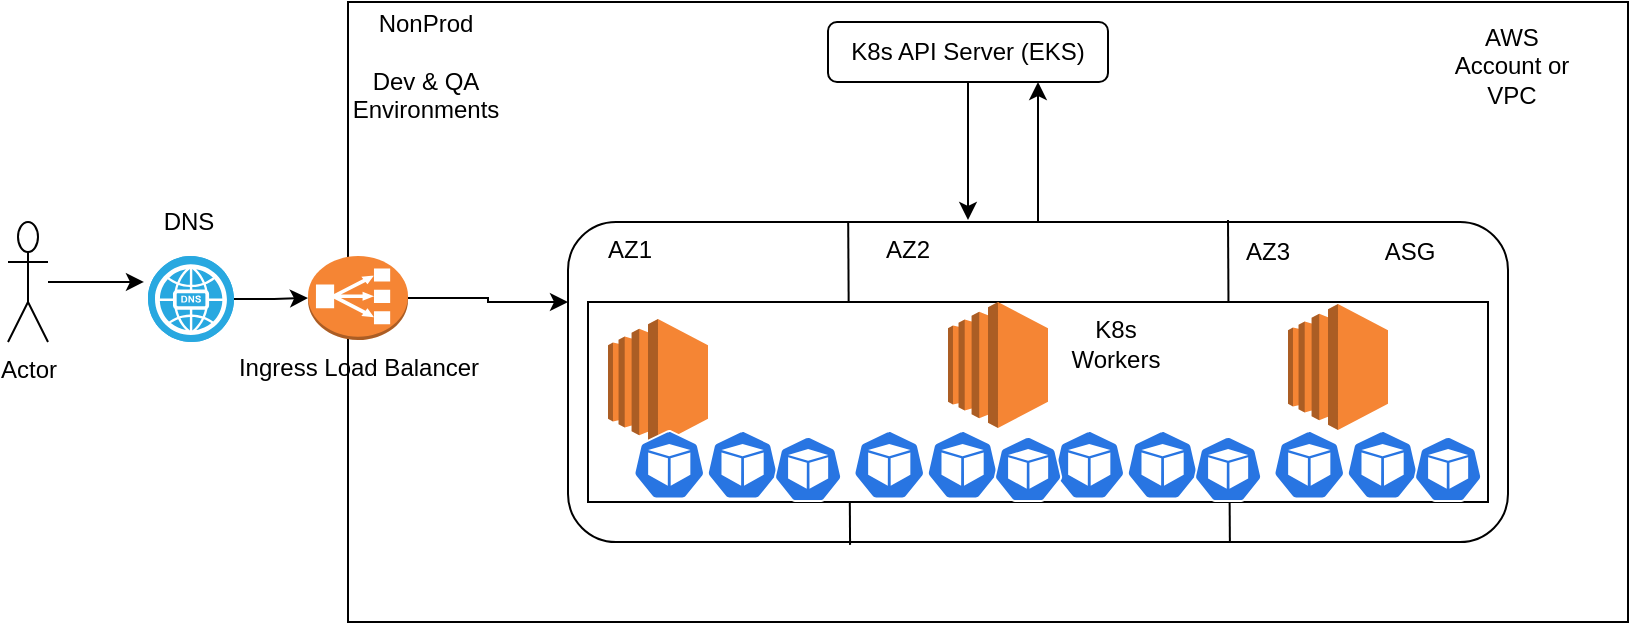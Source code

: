 <mxfile version="17.4.2" type="device"><diagram id="ply_uv6cTJuS1AcXBAx4" name="Page-1"><mxGraphModel dx="1143" dy="652" grid="1" gridSize="10" guides="1" tooltips="1" connect="1" arrows="1" fold="1" page="1" pageScale="1" pageWidth="827" pageHeight="1169" math="0" shadow="0"><root><mxCell id="0"/><mxCell id="1" parent="0"/><mxCell id="VAvdMdZfyU7xohKabj-D-55" value="" style="group" parent="1" vertex="1" connectable="0"><mxGeometry x="9" y="180" width="810" height="310" as="geometry"/></mxCell><mxCell id="VAvdMdZfyU7xohKabj-D-1" value="" style="rounded=0;whiteSpace=wrap;html=1;" parent="VAvdMdZfyU7xohKabj-D-55" vertex="1"><mxGeometry x="170" width="640" height="310" as="geometry"/></mxCell><mxCell id="VAvdMdZfyU7xohKabj-D-2" value="NonProd&lt;br&gt;&lt;br&gt;Dev &amp;amp; QA Environments&lt;br&gt;" style="text;html=1;strokeColor=none;fillColor=none;align=center;verticalAlign=middle;whiteSpace=wrap;rounded=0;" parent="VAvdMdZfyU7xohKabj-D-55" vertex="1"><mxGeometry x="179" y="17" width="60" height="30" as="geometry"/></mxCell><mxCell id="VAvdMdZfyU7xohKabj-D-3" value="Actor" style="shape=umlActor;verticalLabelPosition=bottom;verticalAlign=top;html=1;outlineConnect=0;" parent="VAvdMdZfyU7xohKabj-D-55" vertex="1"><mxGeometry y="110" width="20" height="60" as="geometry"/></mxCell><mxCell id="VAvdMdZfyU7xohKabj-D-4" value="" style="fillColor=#28A8E0;verticalLabelPosition=bottom;sketch=0;html=1;strokeColor=#ffffff;verticalAlign=top;align=center;points=[[0.145,0.145,0],[0.5,0,0],[0.855,0.145,0],[1,0.5,0],[0.855,0.855,0],[0.5,1,0],[0.145,0.855,0],[0,0.5,0]];pointerEvents=1;shape=mxgraph.cisco_safe.compositeIcon;bgIcon=ellipse;resIcon=mxgraph.cisco_safe.capability.dns;" parent="VAvdMdZfyU7xohKabj-D-55" vertex="1"><mxGeometry x="70" y="127" width="43" height="43" as="geometry"/></mxCell><mxCell id="VAvdMdZfyU7xohKabj-D-6" style="edgeStyle=orthogonalEdgeStyle;rounded=0;orthogonalLoop=1;jettySize=auto;html=1;entryX=-0.047;entryY=0.302;entryDx=0;entryDy=0;entryPerimeter=0;" parent="VAvdMdZfyU7xohKabj-D-55" source="VAvdMdZfyU7xohKabj-D-3" target="VAvdMdZfyU7xohKabj-D-4" edge="1"><mxGeometry relative="1" as="geometry"/></mxCell><mxCell id="VAvdMdZfyU7xohKabj-D-5" value="Ingress Load Balancer" style="outlineConnect=0;dashed=0;verticalLabelPosition=bottom;verticalAlign=top;align=center;html=1;shape=mxgraph.aws3.classic_load_balancer;fillColor=#F58534;gradientColor=none;" parent="VAvdMdZfyU7xohKabj-D-55" vertex="1"><mxGeometry x="150" y="127" width="50" height="42" as="geometry"/></mxCell><mxCell id="VAvdMdZfyU7xohKabj-D-7" style="edgeStyle=orthogonalEdgeStyle;rounded=0;orthogonalLoop=1;jettySize=auto;html=1;entryX=0;entryY=0.5;entryDx=0;entryDy=0;entryPerimeter=0;" parent="VAvdMdZfyU7xohKabj-D-55" source="VAvdMdZfyU7xohKabj-D-4" target="VAvdMdZfyU7xohKabj-D-5" edge="1"><mxGeometry relative="1" as="geometry"/></mxCell><mxCell id="VAvdMdZfyU7xohKabj-D-8" value="" style="rounded=1;whiteSpace=wrap;html=1;" parent="VAvdMdZfyU7xohKabj-D-55" vertex="1"><mxGeometry x="280" y="110" width="470" height="160" as="geometry"/></mxCell><mxCell id="VAvdMdZfyU7xohKabj-D-44" style="edgeStyle=orthogonalEdgeStyle;rounded=0;orthogonalLoop=1;jettySize=auto;html=1;entryX=0;entryY=0.25;entryDx=0;entryDy=0;" parent="VAvdMdZfyU7xohKabj-D-55" source="VAvdMdZfyU7xohKabj-D-5" target="VAvdMdZfyU7xohKabj-D-8" edge="1"><mxGeometry relative="1" as="geometry"><Array as="points"><mxPoint x="240" y="148"/><mxPoint x="240" y="150"/></Array></mxGeometry></mxCell><mxCell id="VAvdMdZfyU7xohKabj-D-9" value="K8s API Server (EKS)" style="rounded=1;whiteSpace=wrap;html=1;" parent="VAvdMdZfyU7xohKabj-D-55" vertex="1"><mxGeometry x="410" y="10" width="140" height="30" as="geometry"/></mxCell><mxCell id="VAvdMdZfyU7xohKabj-D-49" style="edgeStyle=orthogonalEdgeStyle;rounded=0;orthogonalLoop=1;jettySize=auto;html=1;entryX=0.75;entryY=1;entryDx=0;entryDy=0;" parent="VAvdMdZfyU7xohKabj-D-55" source="VAvdMdZfyU7xohKabj-D-8" target="VAvdMdZfyU7xohKabj-D-9" edge="1"><mxGeometry relative="1" as="geometry"/></mxCell><mxCell id="VAvdMdZfyU7xohKabj-D-12" value="" style="endArrow=none;html=1;rounded=0;exitX=0.232;exitY=1.009;exitDx=0;exitDy=0;exitPerimeter=0;entryX=0.23;entryY=0.003;entryDx=0;entryDy=0;entryPerimeter=0;" parent="VAvdMdZfyU7xohKabj-D-55" edge="1"><mxGeometry width="50" height="50" relative="1" as="geometry"><mxPoint x="421.04" y="271.44" as="sourcePoint"/><mxPoint x="420.1" y="110.48" as="targetPoint"/></mxGeometry></mxCell><mxCell id="VAvdMdZfyU7xohKabj-D-13" value="" style="endArrow=none;html=1;rounded=0;exitX=0.232;exitY=1.009;exitDx=0;exitDy=0;exitPerimeter=0;entryX=0.23;entryY=0.003;entryDx=0;entryDy=0;entryPerimeter=0;" parent="VAvdMdZfyU7xohKabj-D-55" edge="1"><mxGeometry width="50" height="50" relative="1" as="geometry"><mxPoint x="610.94" y="270.0" as="sourcePoint"/><mxPoint x="610.0" y="109.04" as="targetPoint"/></mxGeometry></mxCell><mxCell id="VAvdMdZfyU7xohKabj-D-14" value="AZ1" style="text;html=1;strokeColor=none;fillColor=none;align=center;verticalAlign=middle;whiteSpace=wrap;rounded=0;" parent="VAvdMdZfyU7xohKabj-D-55" vertex="1"><mxGeometry x="281" y="109" width="60" height="30" as="geometry"/></mxCell><mxCell id="VAvdMdZfyU7xohKabj-D-15" value="AZ3" style="text;html=1;strokeColor=none;fillColor=none;align=center;verticalAlign=middle;whiteSpace=wrap;rounded=0;" parent="VAvdMdZfyU7xohKabj-D-55" vertex="1"><mxGeometry x="600" y="110" width="60" height="30" as="geometry"/></mxCell><mxCell id="VAvdMdZfyU7xohKabj-D-16" value="AZ2" style="text;html=1;strokeColor=none;fillColor=none;align=center;verticalAlign=middle;whiteSpace=wrap;rounded=0;" parent="VAvdMdZfyU7xohKabj-D-55" vertex="1"><mxGeometry x="420" y="109" width="60" height="30" as="geometry"/></mxCell><mxCell id="VAvdMdZfyU7xohKabj-D-48" style="edgeStyle=orthogonalEdgeStyle;rounded=0;orthogonalLoop=1;jettySize=auto;html=1;entryX=1;entryY=0;entryDx=0;entryDy=0;" parent="VAvdMdZfyU7xohKabj-D-55" source="VAvdMdZfyU7xohKabj-D-9" target="VAvdMdZfyU7xohKabj-D-16" edge="1"><mxGeometry relative="1" as="geometry"/></mxCell><mxCell id="VAvdMdZfyU7xohKabj-D-17" value="" style="rounded=0;whiteSpace=wrap;html=1;" parent="VAvdMdZfyU7xohKabj-D-55" vertex="1"><mxGeometry x="290" y="150" width="450" height="100" as="geometry"/></mxCell><mxCell id="VAvdMdZfyU7xohKabj-D-19" value="" style="outlineConnect=0;dashed=0;verticalLabelPosition=bottom;verticalAlign=top;align=center;html=1;shape=mxgraph.aws3.ec2;fillColor=#F58534;gradientColor=none;" parent="VAvdMdZfyU7xohKabj-D-55" vertex="1"><mxGeometry x="300" y="158.5" width="50" height="63" as="geometry"/></mxCell><mxCell id="VAvdMdZfyU7xohKabj-D-32" value="" style="group" parent="VAvdMdZfyU7xohKabj-D-55" vertex="1" connectable="0"><mxGeometry x="520" y="214" width="220" height="36" as="geometry"/></mxCell><mxCell id="VAvdMdZfyU7xohKabj-D-27" value="" style="group" parent="VAvdMdZfyU7xohKabj-D-32" vertex="1" connectable="0"><mxGeometry width="110" height="36" as="geometry"/></mxCell><mxCell id="VAvdMdZfyU7xohKabj-D-24" value="" style="sketch=0;html=1;dashed=0;whitespace=wrap;fillColor=#2875E2;strokeColor=#ffffff;points=[[0.005,0.63,0],[0.1,0.2,0],[0.9,0.2,0],[0.5,0,0],[0.995,0.63,0],[0.72,0.99,0],[0.5,1,0],[0.28,0.99,0]];shape=mxgraph.kubernetes.icon;prIcon=pod" parent="VAvdMdZfyU7xohKabj-D-27" vertex="1"><mxGeometry width="41.25" height="34.82" as="geometry"/></mxCell><mxCell id="VAvdMdZfyU7xohKabj-D-25" value="" style="sketch=0;html=1;dashed=0;whitespace=wrap;fillColor=#2875E2;strokeColor=#ffffff;points=[[0.005,0.63,0],[0.1,0.2,0],[0.9,0.2,0],[0.5,0,0],[0.995,0.63,0],[0.72,0.99,0],[0.5,1,0],[0.28,0.99,0]];shape=mxgraph.kubernetes.icon;prIcon=pod" parent="VAvdMdZfyU7xohKabj-D-27" vertex="1"><mxGeometry x="36.667" width="41.25" height="34.82" as="geometry"/></mxCell><mxCell id="VAvdMdZfyU7xohKabj-D-26" value="" style="sketch=0;html=1;dashed=0;whitespace=wrap;fillColor=#2875E2;strokeColor=#ffffff;points=[[0.005,0.63,0],[0.1,0.2,0],[0.9,0.2,0],[0.5,0,0],[0.995,0.63,0],[0.72,0.99,0],[0.5,1,0],[0.28,0.99,0]];shape=mxgraph.kubernetes.icon;prIcon=pod" parent="VAvdMdZfyU7xohKabj-D-27" vertex="1"><mxGeometry x="70.125" y="2.951" width="39.875" height="33.049" as="geometry"/></mxCell><mxCell id="VAvdMdZfyU7xohKabj-D-28" value="" style="group" parent="VAvdMdZfyU7xohKabj-D-32" vertex="1" connectable="0"><mxGeometry x="110" width="110" height="36" as="geometry"/></mxCell><mxCell id="VAvdMdZfyU7xohKabj-D-29" value="" style="sketch=0;html=1;dashed=0;whitespace=wrap;fillColor=#2875E2;strokeColor=#ffffff;points=[[0.005,0.63,0],[0.1,0.2,0],[0.9,0.2,0],[0.5,0,0],[0.995,0.63,0],[0.72,0.99,0],[0.5,1,0],[0.28,0.99,0]];shape=mxgraph.kubernetes.icon;prIcon=pod" parent="VAvdMdZfyU7xohKabj-D-28" vertex="1"><mxGeometry width="41.25" height="34.82" as="geometry"/></mxCell><mxCell id="VAvdMdZfyU7xohKabj-D-30" value="" style="sketch=0;html=1;dashed=0;whitespace=wrap;fillColor=#2875E2;strokeColor=#ffffff;points=[[0.005,0.63,0],[0.1,0.2,0],[0.9,0.2,0],[0.5,0,0],[0.995,0.63,0],[0.72,0.99,0],[0.5,1,0],[0.28,0.99,0]];shape=mxgraph.kubernetes.icon;prIcon=pod" parent="VAvdMdZfyU7xohKabj-D-28" vertex="1"><mxGeometry x="36.667" width="41.25" height="34.82" as="geometry"/></mxCell><mxCell id="VAvdMdZfyU7xohKabj-D-31" value="" style="sketch=0;html=1;dashed=0;whitespace=wrap;fillColor=#2875E2;strokeColor=#ffffff;points=[[0.005,0.63,0],[0.1,0.2,0],[0.9,0.2,0],[0.5,0,0],[0.995,0.63,0],[0.72,0.99,0],[0.5,1,0],[0.28,0.99,0]];shape=mxgraph.kubernetes.icon;prIcon=pod" parent="VAvdMdZfyU7xohKabj-D-28" vertex="1"><mxGeometry x="70.125" y="2.951" width="39.875" height="33.049" as="geometry"/></mxCell><mxCell id="VAvdMdZfyU7xohKabj-D-33" value="" style="group" parent="VAvdMdZfyU7xohKabj-D-55" vertex="1" connectable="0"><mxGeometry x="310" y="214" width="220" height="36" as="geometry"/></mxCell><mxCell id="VAvdMdZfyU7xohKabj-D-34" value="" style="group" parent="VAvdMdZfyU7xohKabj-D-33" vertex="1" connectable="0"><mxGeometry width="110" height="36" as="geometry"/></mxCell><mxCell id="VAvdMdZfyU7xohKabj-D-35" value="" style="sketch=0;html=1;dashed=0;whitespace=wrap;fillColor=#2875E2;strokeColor=#ffffff;points=[[0.005,0.63,0],[0.1,0.2,0],[0.9,0.2,0],[0.5,0,0],[0.995,0.63,0],[0.72,0.99,0],[0.5,1,0],[0.28,0.99,0]];shape=mxgraph.kubernetes.icon;prIcon=pod" parent="VAvdMdZfyU7xohKabj-D-34" vertex="1"><mxGeometry width="41.25" height="34.82" as="geometry"/></mxCell><mxCell id="VAvdMdZfyU7xohKabj-D-36" value="" style="sketch=0;html=1;dashed=0;whitespace=wrap;fillColor=#2875E2;strokeColor=#ffffff;points=[[0.005,0.63,0],[0.1,0.2,0],[0.9,0.2,0],[0.5,0,0],[0.995,0.63,0],[0.72,0.99,0],[0.5,1,0],[0.28,0.99,0]];shape=mxgraph.kubernetes.icon;prIcon=pod" parent="VAvdMdZfyU7xohKabj-D-34" vertex="1"><mxGeometry x="36.667" width="41.25" height="34.82" as="geometry"/></mxCell><mxCell id="VAvdMdZfyU7xohKabj-D-37" value="" style="sketch=0;html=1;dashed=0;whitespace=wrap;fillColor=#2875E2;strokeColor=#ffffff;points=[[0.005,0.63,0],[0.1,0.2,0],[0.9,0.2,0],[0.5,0,0],[0.995,0.63,0],[0.72,0.99,0],[0.5,1,0],[0.28,0.99,0]];shape=mxgraph.kubernetes.icon;prIcon=pod" parent="VAvdMdZfyU7xohKabj-D-34" vertex="1"><mxGeometry x="70.125" y="2.951" width="39.875" height="33.049" as="geometry"/></mxCell><mxCell id="VAvdMdZfyU7xohKabj-D-38" value="" style="group" parent="VAvdMdZfyU7xohKabj-D-33" vertex="1" connectable="0"><mxGeometry x="110" width="110" height="36" as="geometry"/></mxCell><mxCell id="VAvdMdZfyU7xohKabj-D-39" value="" style="sketch=0;html=1;dashed=0;whitespace=wrap;fillColor=#2875E2;strokeColor=#ffffff;points=[[0.005,0.63,0],[0.1,0.2,0],[0.9,0.2,0],[0.5,0,0],[0.995,0.63,0],[0.72,0.99,0],[0.5,1,0],[0.28,0.99,0]];shape=mxgraph.kubernetes.icon;prIcon=pod" parent="VAvdMdZfyU7xohKabj-D-38" vertex="1"><mxGeometry width="41.25" height="34.82" as="geometry"/></mxCell><mxCell id="VAvdMdZfyU7xohKabj-D-40" value="" style="sketch=0;html=1;dashed=0;whitespace=wrap;fillColor=#2875E2;strokeColor=#ffffff;points=[[0.005,0.63,0],[0.1,0.2,0],[0.9,0.2,0],[0.5,0,0],[0.995,0.63,0],[0.72,0.99,0],[0.5,1,0],[0.28,0.99,0]];shape=mxgraph.kubernetes.icon;prIcon=pod" parent="VAvdMdZfyU7xohKabj-D-38" vertex="1"><mxGeometry x="36.667" width="41.25" height="34.82" as="geometry"/></mxCell><mxCell id="VAvdMdZfyU7xohKabj-D-41" value="" style="sketch=0;html=1;dashed=0;whitespace=wrap;fillColor=#2875E2;strokeColor=#ffffff;points=[[0.005,0.63,0],[0.1,0.2,0],[0.9,0.2,0],[0.5,0,0],[0.995,0.63,0],[0.72,0.99,0],[0.5,1,0],[0.28,0.99,0]];shape=mxgraph.kubernetes.icon;prIcon=pod" parent="VAvdMdZfyU7xohKabj-D-38" vertex="1"><mxGeometry x="70.125" y="2.951" width="39.875" height="33.049" as="geometry"/></mxCell><mxCell id="VAvdMdZfyU7xohKabj-D-42" value="" style="outlineConnect=0;dashed=0;verticalLabelPosition=bottom;verticalAlign=top;align=center;html=1;shape=mxgraph.aws3.ec2;fillColor=#F58534;gradientColor=none;" parent="VAvdMdZfyU7xohKabj-D-55" vertex="1"><mxGeometry x="470" y="150" width="50" height="63" as="geometry"/></mxCell><mxCell id="VAvdMdZfyU7xohKabj-D-43" value="" style="outlineConnect=0;dashed=0;verticalLabelPosition=bottom;verticalAlign=top;align=center;html=1;shape=mxgraph.aws3.ec2;fillColor=#F58534;gradientColor=none;" parent="VAvdMdZfyU7xohKabj-D-55" vertex="1"><mxGeometry x="640" y="151" width="50" height="63" as="geometry"/></mxCell><mxCell id="VAvdMdZfyU7xohKabj-D-45" value="ASG" style="text;html=1;strokeColor=none;fillColor=none;align=center;verticalAlign=middle;whiteSpace=wrap;rounded=0;" parent="VAvdMdZfyU7xohKabj-D-55" vertex="1"><mxGeometry x="671" y="110" width="60" height="30" as="geometry"/></mxCell><mxCell id="VAvdMdZfyU7xohKabj-D-50" value="K8s Workers" style="text;html=1;strokeColor=none;fillColor=none;align=center;verticalAlign=middle;whiteSpace=wrap;rounded=0;" parent="VAvdMdZfyU7xohKabj-D-55" vertex="1"><mxGeometry x="524" y="171" width="60" as="geometry"/></mxCell><mxCell id="VAvdMdZfyU7xohKabj-D-53" value="DNS" style="text;html=1;align=center;verticalAlign=middle;resizable=0;points=[];autosize=1;strokeColor=none;fillColor=none;" parent="VAvdMdZfyU7xohKabj-D-55" vertex="1"><mxGeometry x="70" y="100" width="40" height="20" as="geometry"/></mxCell><mxCell id="VAvdMdZfyU7xohKabj-D-143" value="AWS Account or VPC" style="text;html=1;strokeColor=none;fillColor=none;align=center;verticalAlign=middle;whiteSpace=wrap;rounded=0;" parent="VAvdMdZfyU7xohKabj-D-55" vertex="1"><mxGeometry x="722" y="17" width="60" height="30" as="geometry"/></mxCell></root></mxGraphModel></diagram></mxfile>
